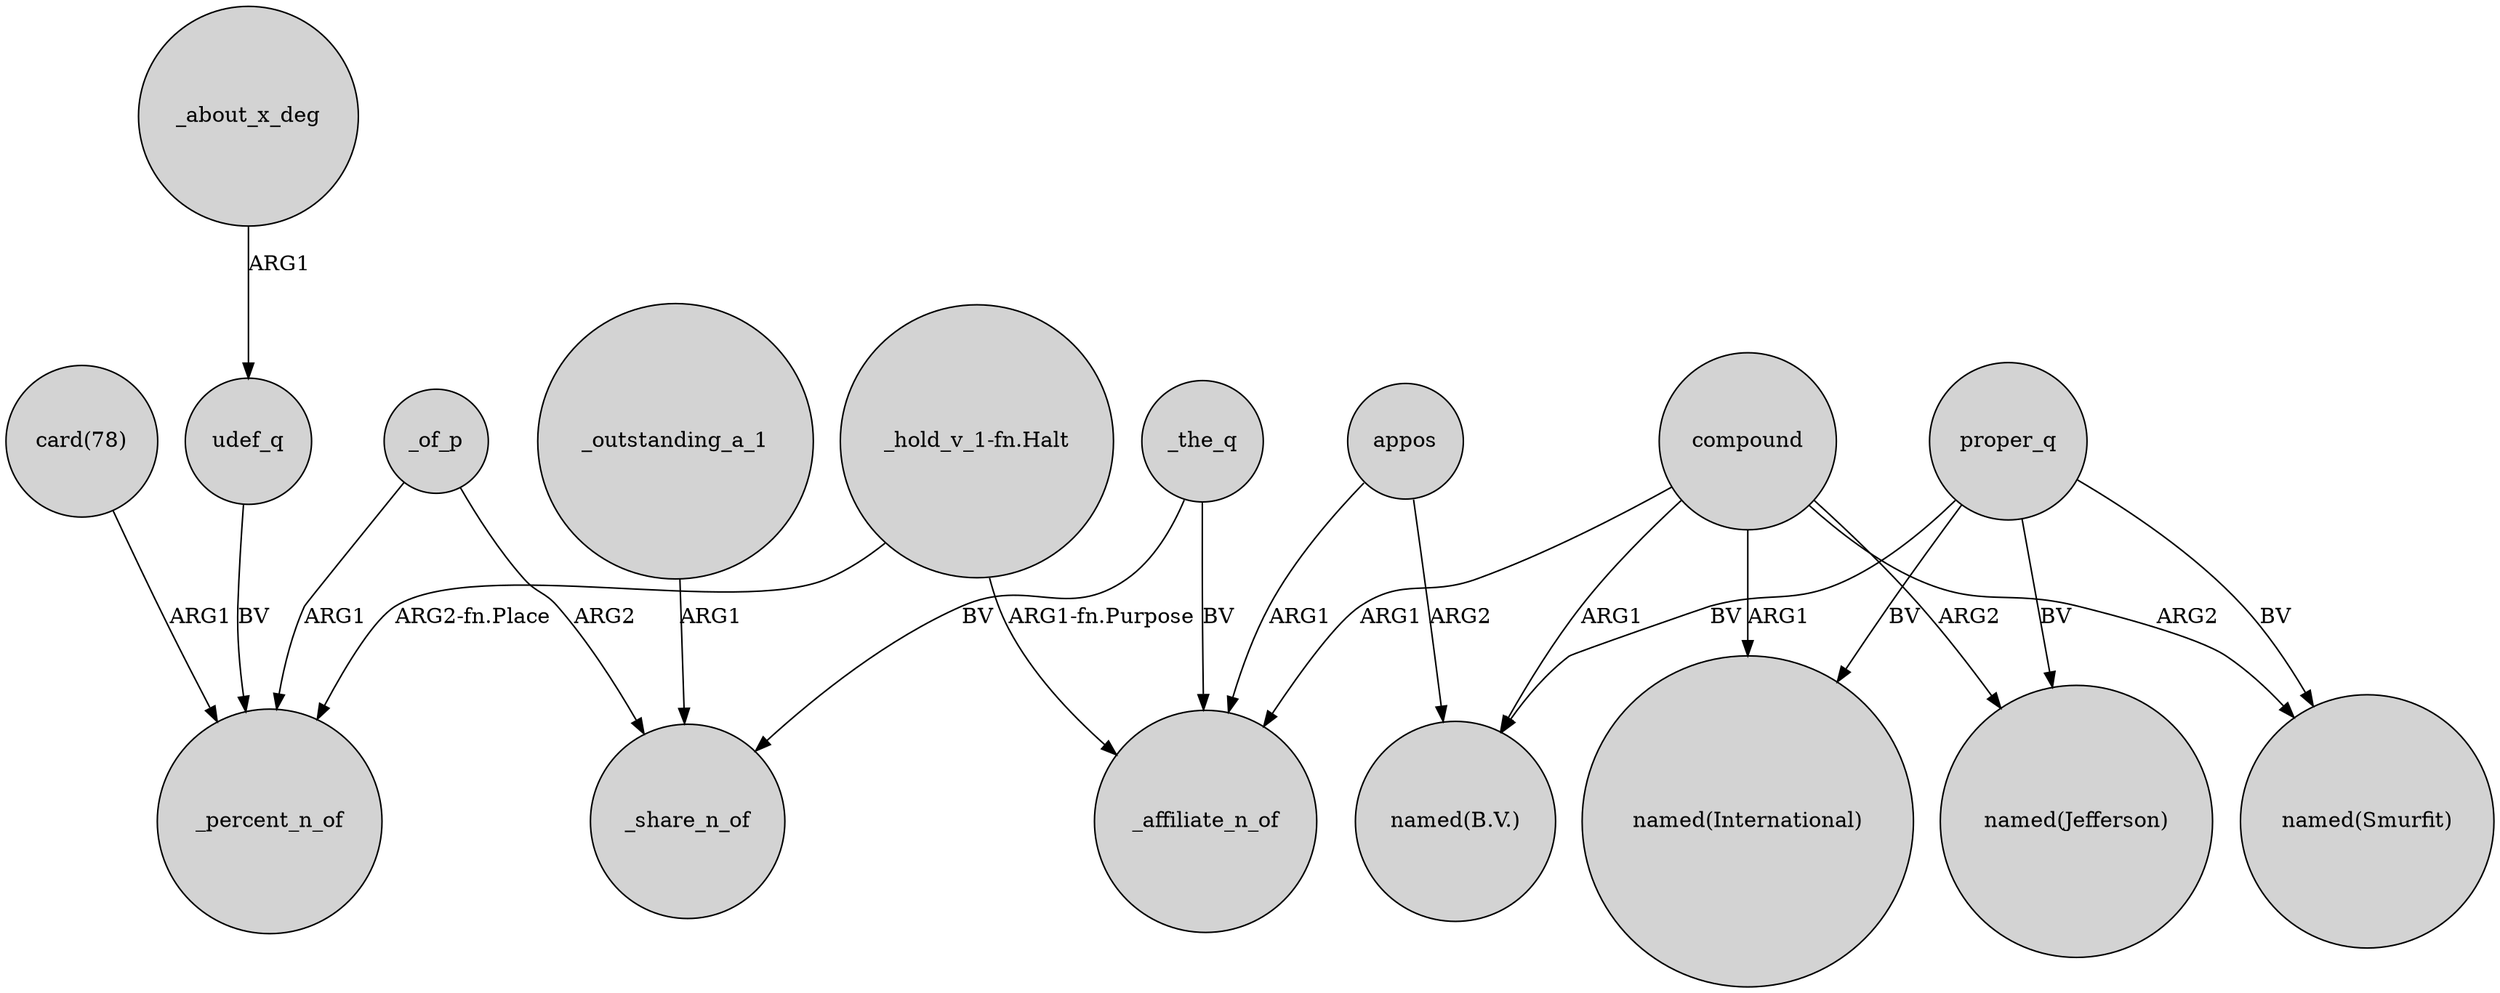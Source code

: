digraph {
	node [shape=circle style=filled]
	"_hold_v_1-fn.Halt" -> _percent_n_of [label="ARG2-fn.Place"]
	appos -> _affiliate_n_of [label=ARG1]
	compound -> _affiliate_n_of [label=ARG1]
	_the_q -> _affiliate_n_of [label=BV]
	proper_q -> "named(Smurfit)" [label=BV]
	compound -> "named(B.V.)" [label=ARG1]
	_the_q -> _share_n_of [label=BV]
	compound -> "named(International)" [label=ARG1]
	compound -> "named(Smurfit)" [label=ARG2]
	_of_p -> _percent_n_of [label=ARG1]
	_about_x_deg -> udef_q [label=ARG1]
	compound -> "named(Jefferson)" [label=ARG2]
	_outstanding_a_1 -> _share_n_of [label=ARG1]
	udef_q -> _percent_n_of [label=BV]
	proper_q -> "named(International)" [label=BV]
	proper_q -> "named(Jefferson)" [label=BV]
	"card(78)" -> _percent_n_of [label=ARG1]
	_of_p -> _share_n_of [label=ARG2]
	appos -> "named(B.V.)" [label=ARG2]
	"_hold_v_1-fn.Halt" -> _affiliate_n_of [label="ARG1-fn.Purpose"]
	proper_q -> "named(B.V.)" [label=BV]
}
